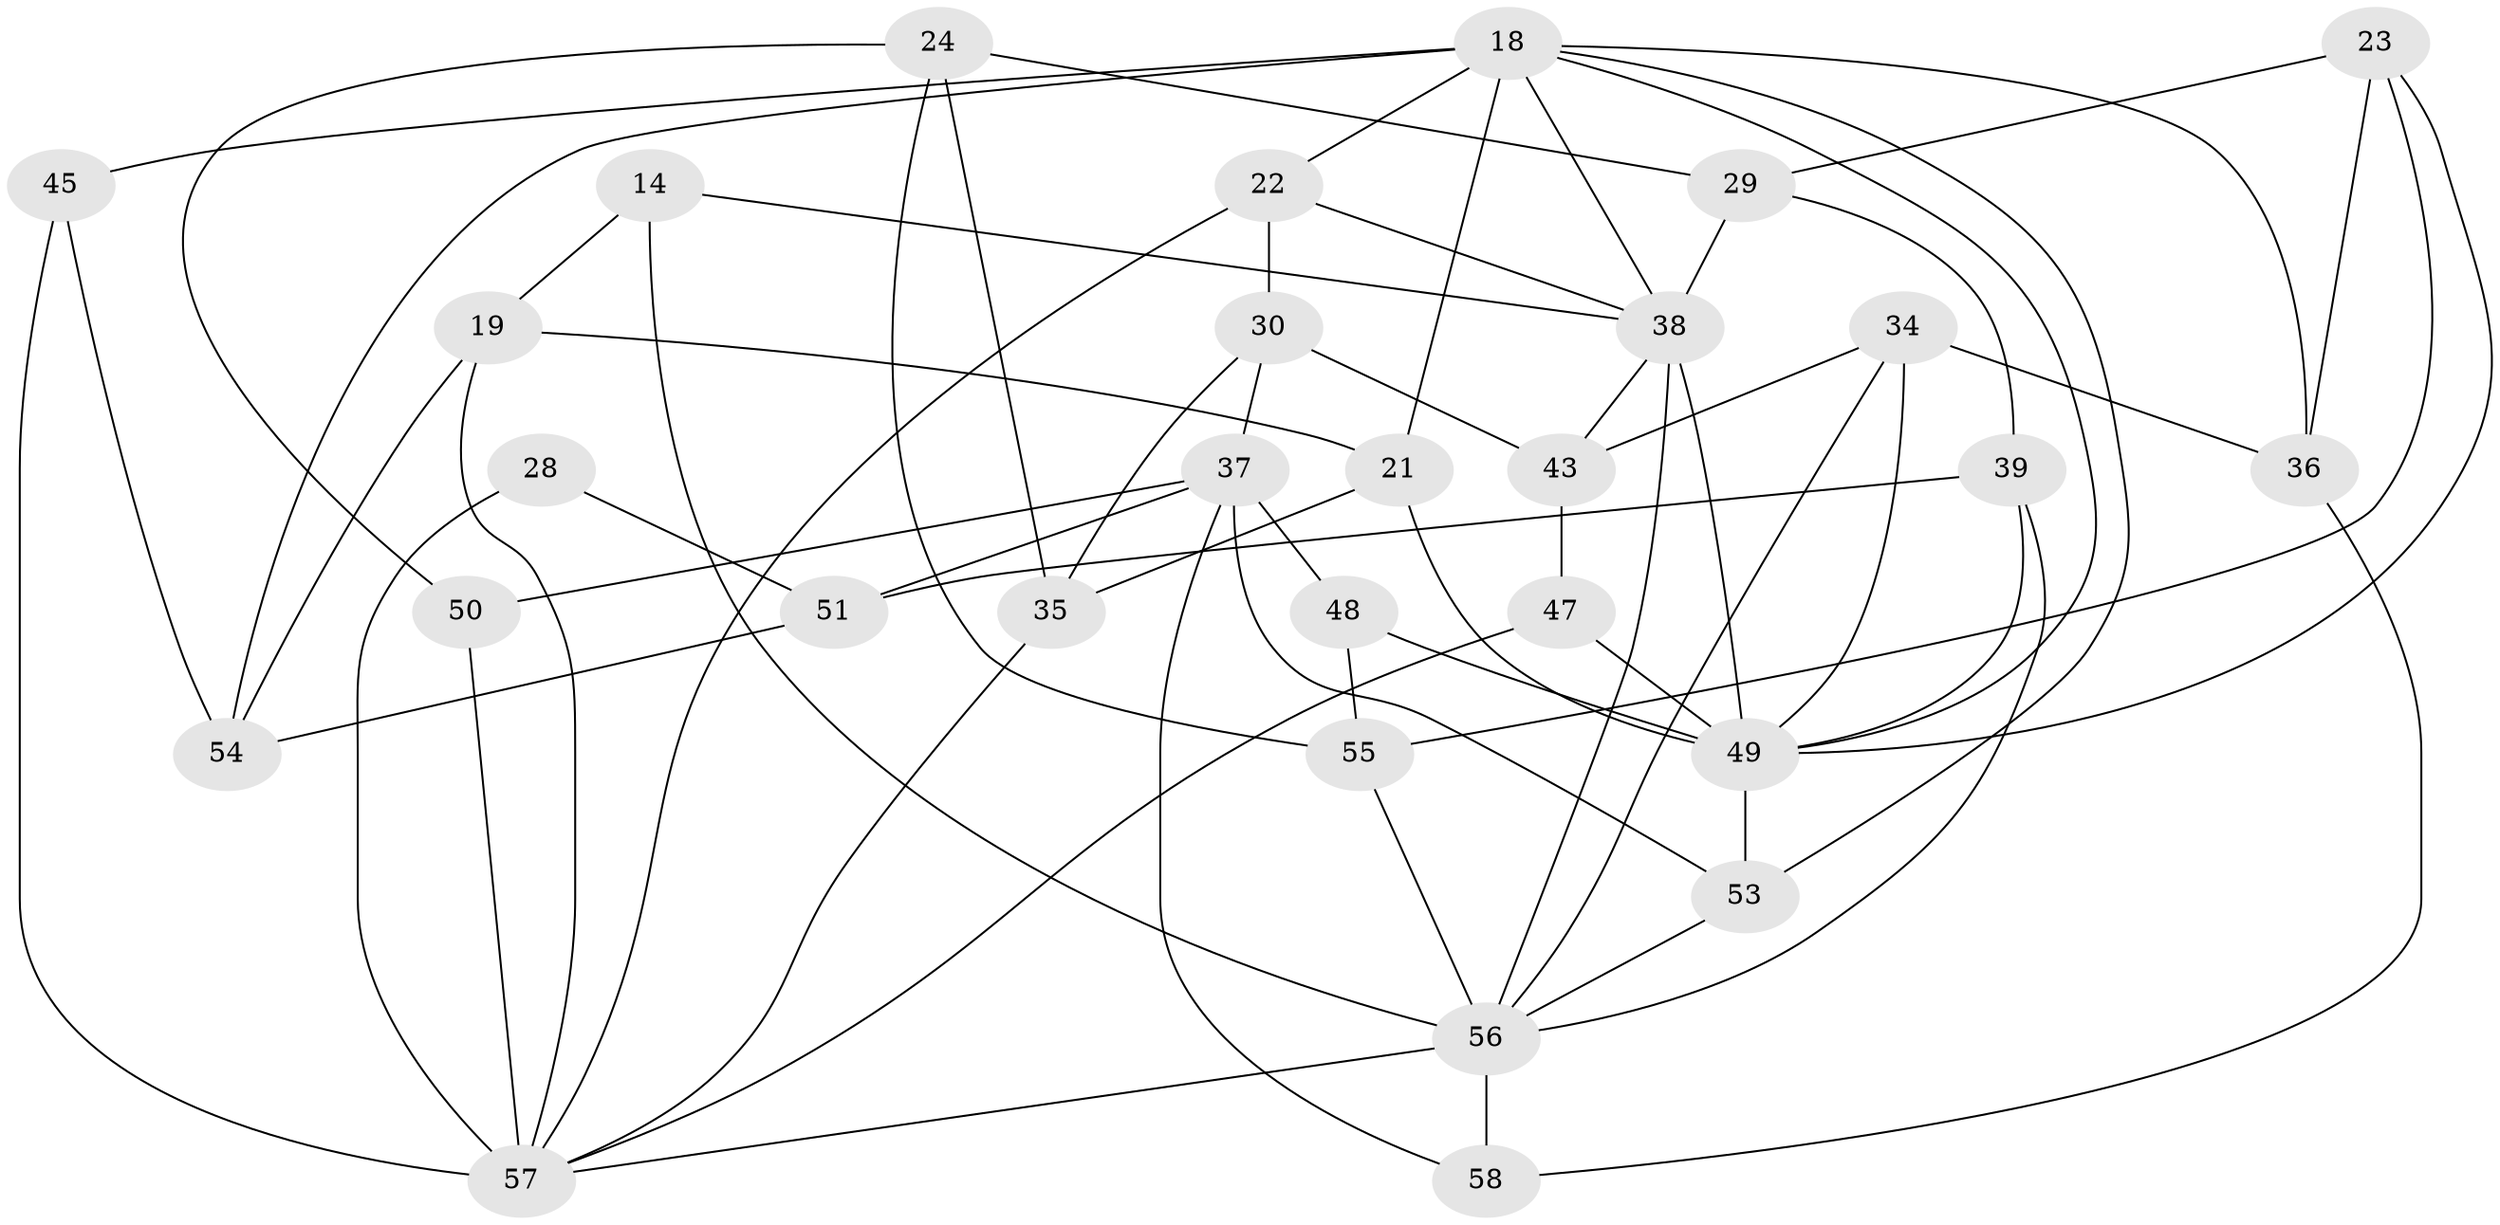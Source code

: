 // original degree distribution, {4: 1.0}
// Generated by graph-tools (version 1.1) at 2025/59/03/09/25 04:59:20]
// undirected, 29 vertices, 65 edges
graph export_dot {
graph [start="1"]
  node [color=gray90,style=filled];
  14;
  18 [super="+12+17"];
  19;
  21;
  22;
  23;
  24;
  28;
  29;
  30;
  34 [super="+5"];
  35;
  36 [super="+31"];
  37 [super="+16"];
  38 [super="+32+20+10"];
  39;
  43;
  45;
  47;
  48 [super="+26"];
  49 [super="+6+40+42"];
  50;
  51;
  53 [super="+33"];
  54;
  55;
  56 [super="+9+52"];
  57 [super="+11+46"];
  58 [super="+4"];
  14 -- 19;
  14 -- 56 [weight=2];
  14 -- 38;
  18 -- 54;
  18 -- 53;
  18 -- 36 [weight=2];
  18 -- 22;
  18 -- 49;
  18 -- 21;
  18 -- 38;
  18 -- 45 [weight=2];
  19 -- 54;
  19 -- 21;
  19 -- 57;
  21 -- 35;
  21 -- 49;
  22 -- 30;
  22 -- 57;
  22 -- 38;
  23 -- 29;
  23 -- 55;
  23 -- 36;
  23 -- 49;
  24 -- 35;
  24 -- 29;
  24 -- 55;
  24 -- 50;
  28 -- 51;
  28 -- 57 [weight=3];
  29 -- 39;
  29 -- 38;
  30 -- 35;
  30 -- 43;
  30 -- 37;
  34 -- 36;
  34 -- 43;
  34 -- 49 [weight=3];
  34 -- 56;
  35 -- 57;
  36 -- 58 [weight=2];
  37 -- 51;
  37 -- 58 [weight=2];
  37 -- 53 [weight=2];
  37 -- 48 [weight=2];
  37 -- 50 [weight=2];
  38 -- 49 [weight=3];
  38 -- 43;
  38 -- 56 [weight=2];
  39 -- 56;
  39 -- 51;
  39 -- 49;
  43 -- 47;
  45 -- 54;
  45 -- 57;
  47 -- 57;
  47 -- 49 [weight=2];
  48 -- 49 [weight=3];
  48 -- 55;
  49 -- 53 [weight=3];
  50 -- 57;
  51 -- 54;
  53 -- 56 [weight=2];
  55 -- 56;
  56 -- 58 [weight=2];
  56 -- 57;
}
